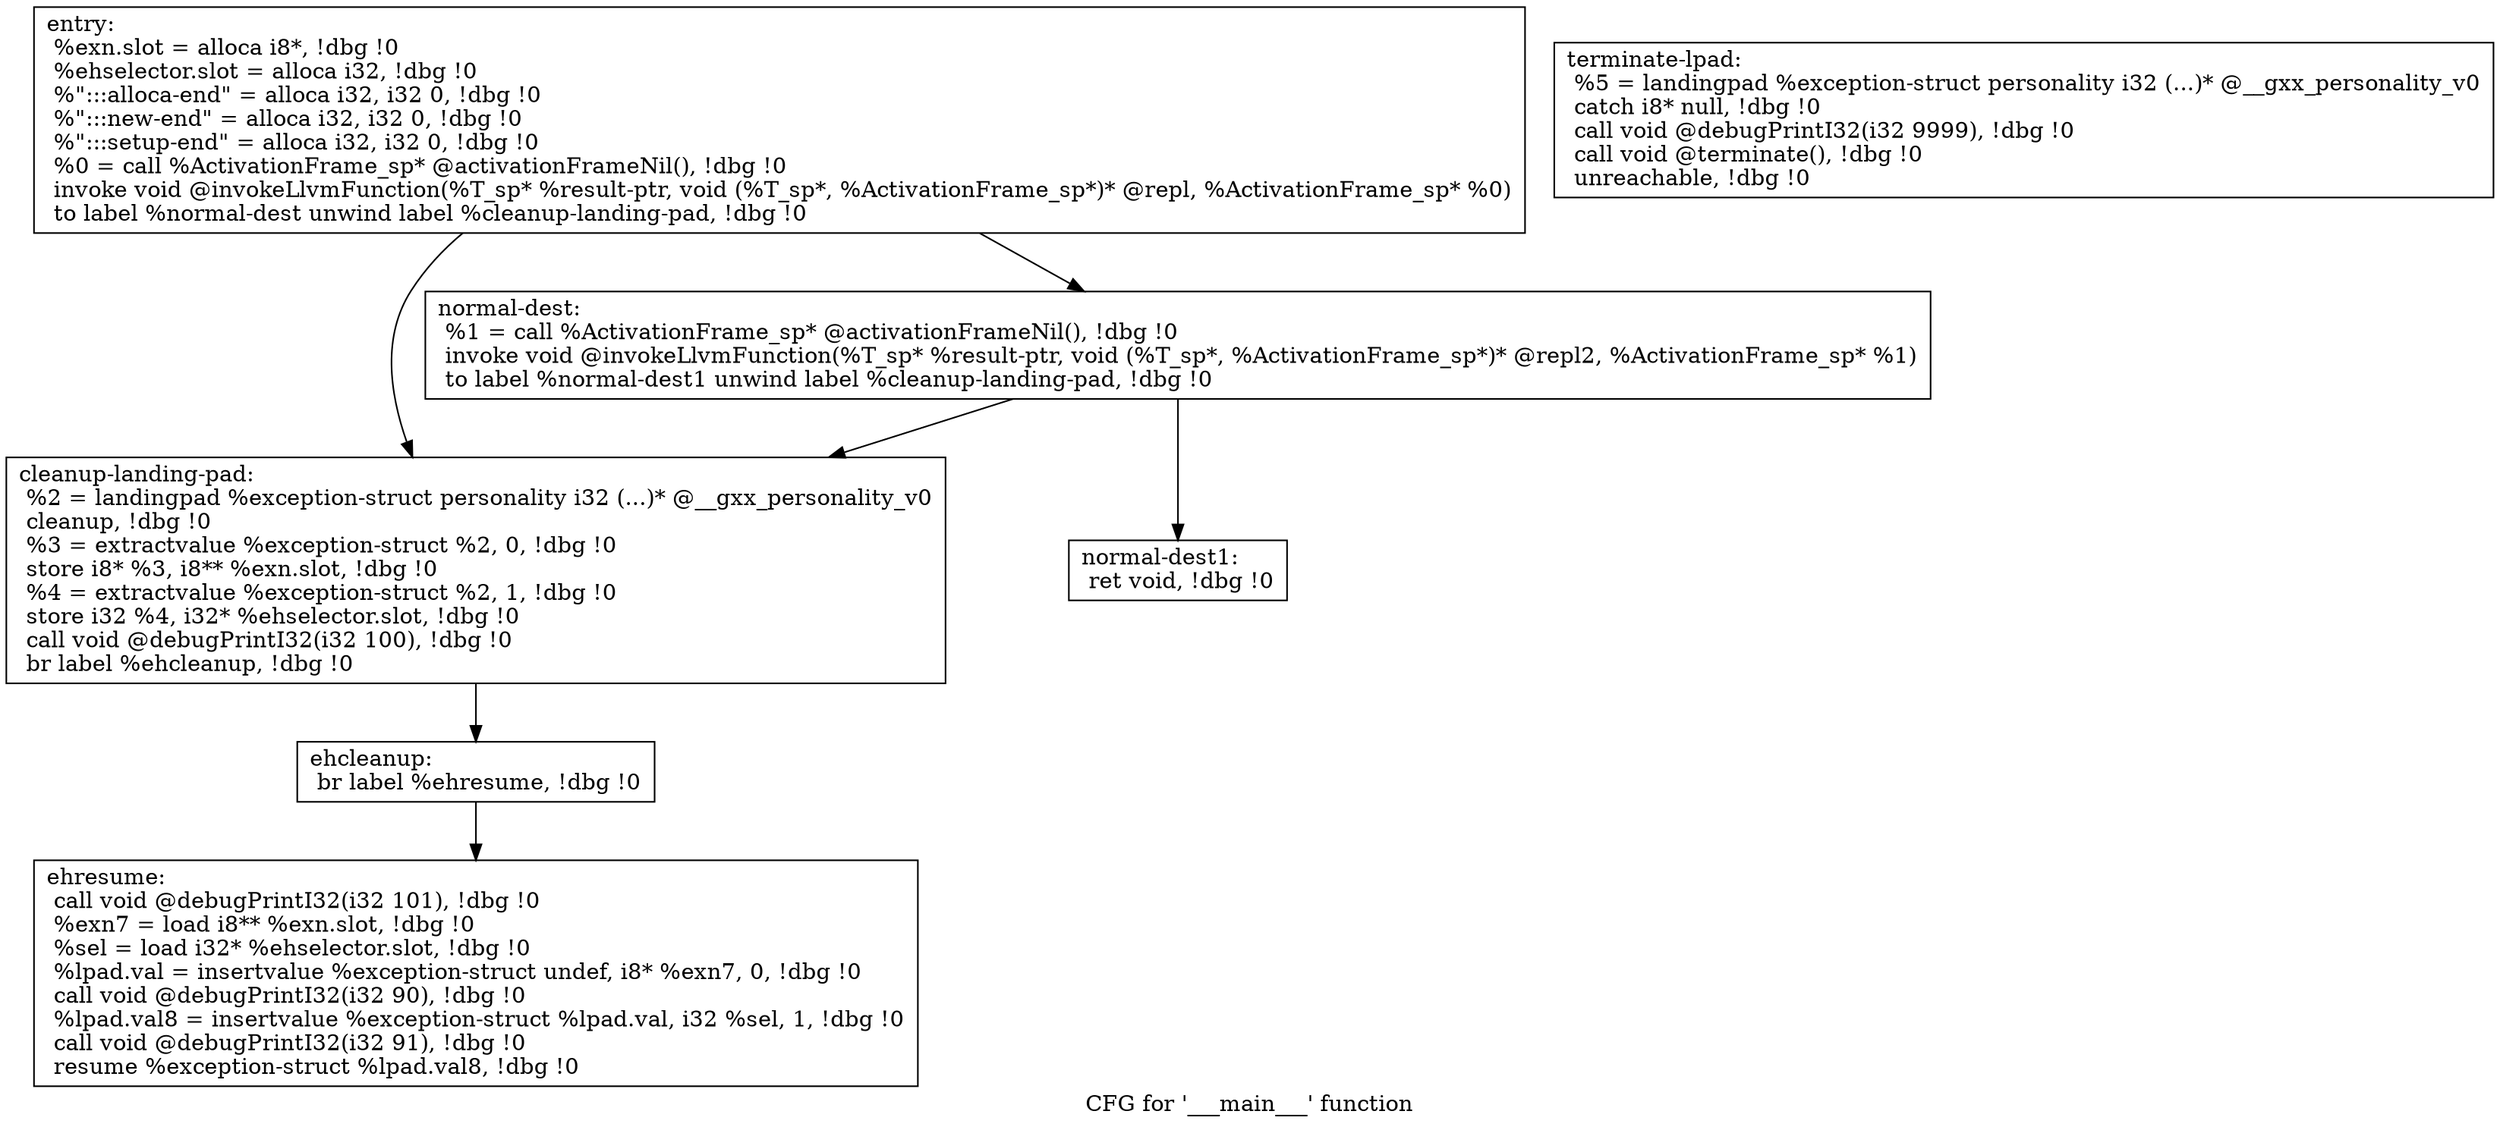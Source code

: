 digraph "CFG for '___main___' function" {
	label="CFG for '___main___' function";

	Node0x7f8f43416c20 [shape=record,label="{entry:\l  %exn.slot = alloca i8*, !dbg !0\l  %ehselector.slot = alloca i32, !dbg !0\l  %\":::alloca-end\" = alloca i32, i32 0, !dbg !0\l  %\":::new-end\" = alloca i32, i32 0, !dbg !0\l  %\":::setup-end\" = alloca i32, i32 0, !dbg !0\l  %0 = call %ActivationFrame_sp* @activationFrameNil(), !dbg !0\l  invoke void @invokeLlvmFunction(%T_sp* %result-ptr, void (%T_sp*, %ActivationFrame_sp*)* @repl, %ActivationFrame_sp* %0)\l          to label %normal-dest unwind label %cleanup-landing-pad, !dbg !0\l}"];
	Node0x7f8f43416c20 -> Node0x7f8f43417040;
	Node0x7f8f43416c20 -> Node0x7f8f434170e0;
	Node0x7f8f43417040 [shape=record,label="{normal-dest:                                      \l  %1 = call %ActivationFrame_sp* @activationFrameNil(), !dbg !0\l  invoke void @invokeLlvmFunction(%T_sp* %result-ptr, void (%T_sp*, %ActivationFrame_sp*)* @repl2, %ActivationFrame_sp* %1)\l          to label %normal-dest1 unwind label %cleanup-landing-pad, !dbg !0\l}"];
	Node0x7f8f43417040 -> Node0x7f8f43417090;
	Node0x7f8f43417040 -> Node0x7f8f434170e0;
	Node0x7f8f43417090 [shape=record,label="{normal-dest1:                                     \l  ret void, !dbg !0\l}"];
	Node0x7f8f434170e0 [shape=record,label="{cleanup-landing-pad:                              \l  %2 = landingpad %exception-struct personality i32 (...)* @__gxx_personality_v0\l          cleanup, !dbg !0\l  %3 = extractvalue %exception-struct %2, 0, !dbg !0\l  store i8* %3, i8** %exn.slot, !dbg !0\l  %4 = extractvalue %exception-struct %2, 1, !dbg !0\l  store i32 %4, i32* %ehselector.slot, !dbg !0\l  call void @debugPrintI32(i32 100), !dbg !0\l  br label %ehcleanup, !dbg !0\l}"];
	Node0x7f8f434170e0 -> Node0x7f8f43417130;
	Node0x7f8f43417130 [shape=record,label="{ehcleanup:                                        \l  br label %ehresume, !dbg !0\l}"];
	Node0x7f8f43417130 -> Node0x7f8f43417180;
	Node0x7f8f43417180 [shape=record,label="{ehresume:                                         \l  call void @debugPrintI32(i32 101), !dbg !0\l  %exn7 = load i8** %exn.slot, !dbg !0\l  %sel = load i32* %ehselector.slot, !dbg !0\l  %lpad.val = insertvalue %exception-struct undef, i8* %exn7, 0, !dbg !0\l  call void @debugPrintI32(i32 90), !dbg !0\l  %lpad.val8 = insertvalue %exception-struct %lpad.val, i32 %sel, 1, !dbg !0\l  call void @debugPrintI32(i32 91), !dbg !0\l  resume %exception-struct %lpad.val8, !dbg !0\l}"];
	Node0x7f8f434171d0 [shape=record,label="{terminate-lpad:                                   \l  %5 = landingpad %exception-struct personality i32 (...)* @__gxx_personality_v0\l          catch i8* null, !dbg !0\l  call void @debugPrintI32(i32 9999), !dbg !0\l  call void @terminate(), !dbg !0\l  unreachable, !dbg !0\l}"];
}
